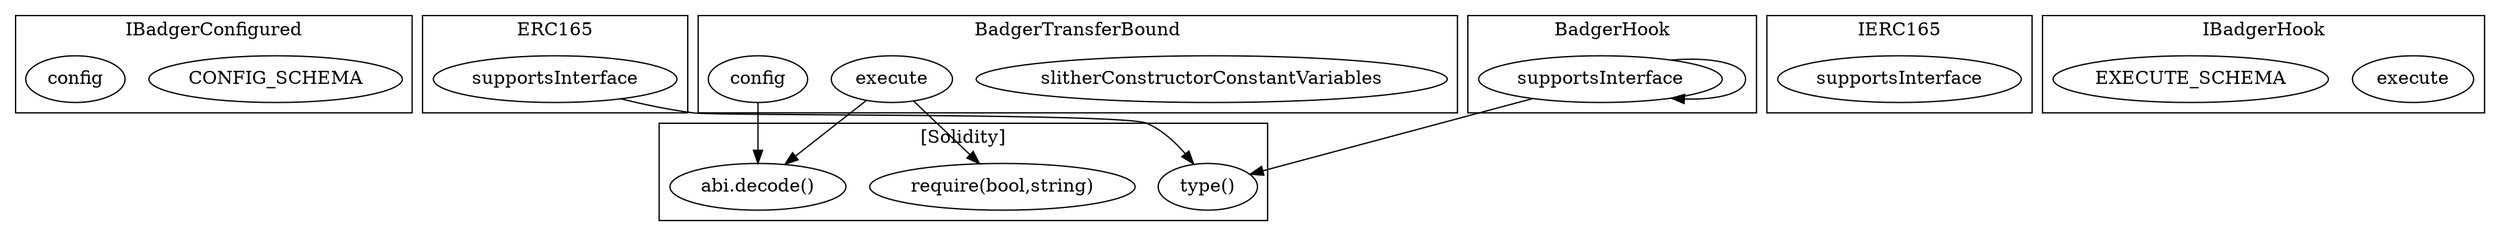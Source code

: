 strict digraph {
subgraph cluster_6468_IBadgerConfigured {
label = "IBadgerConfigured"
"6468_CONFIG_SCHEMA" [label="CONFIG_SCHEMA"]
"6468_config" [label="config"]
}subgraph cluster_3081_ERC165 {
label = "ERC165"
"3081_supportsInterface" [label="supportsInterface"]
}subgraph cluster_3093_IERC165 {
label = "IERC165"
"3093_supportsInterface" [label="supportsInterface"]
}subgraph cluster_6488_IBadgerHook {
label = "IBadgerHook"
"6488_execute" [label="execute"]
"6488_EXECUTE_SCHEMA" [label="EXECUTE_SCHEMA"]
}subgraph cluster_6200_BadgerTransferBound {
label = "BadgerTransferBound"
"6200_slitherConstructorConstantVariables" [label="slitherConstructorConstantVariables"]
"6200_execute" [label="execute"]
"6200_config" [label="config"]
}subgraph cluster_4956_BadgerHook {
label = "BadgerHook"
"4956_supportsInterface" [label="supportsInterface"]
"4956_supportsInterface" -> "4956_supportsInterface"
}subgraph cluster_solidity {
label = "[Solidity]"
"abi.decode()" 
"require(bool,string)" 
"type()" 
"6200_execute" -> "abi.decode()"
"6200_execute" -> "require(bool,string)"
"6200_config" -> "abi.decode()"
"3081_supportsInterface" -> "type()"
"4956_supportsInterface" -> "type()"
}
}